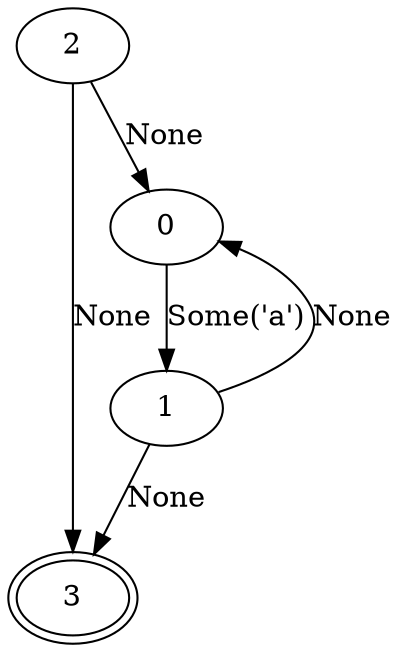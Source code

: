 digraph G {
3 [peripheries=2];
2 -> 0 [ label="None" ];
2 -> 3 [ label="None" ];
0 -> 1 [ label="Some('a')" ];
1 -> 0 [ label="None" ];
1 -> 3 [ label="None" ];
}
